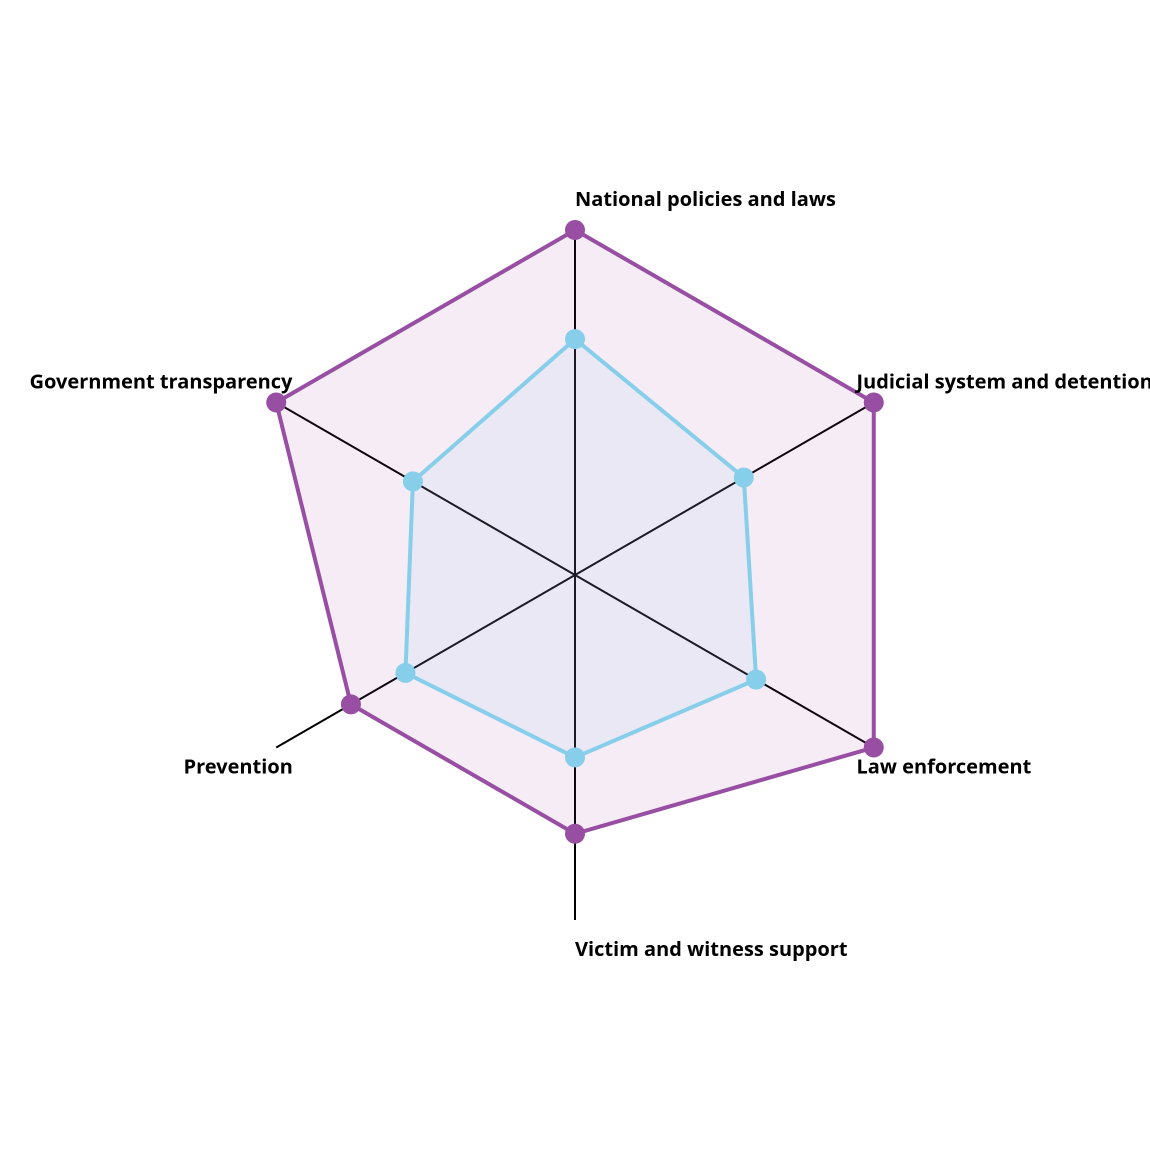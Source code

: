 {
    "$schema": "https://vega.github.io/schema/vega/v5.json",
    "description": "A radar chart example, showing multiple dimensions in a radial layout.",
    "width": 575,
    "height": 575,
    "padding": 115,
    "autosize": {"type": "none", "contains": "padding"},
  
    "signals": [
      {"name": "radius", "update": "width / 2"}
    ],
  
    "data": [
      {
        "name": "table",
        "values": [
          {"Country": "Australia", "category": "Government transparency", "value": 8.00},
          {"Country": "Australia", "category": "National policies and laws", "value": 8.00},
          {"Country": "Australia", "category": "Judicial system and detention", "value": 8.00},
          {"Country": "Australia", "category": "Law enforcement", "value": 8.00},
          {"Country": "Australia", "category": "Victim and witness support", "value": 6.00},
          {"Country": "Australia", "category": "Prevention", "value": 6.00},
          {"Country": "Rest of World", "category": "Government transparency", "value": 4.34},
          {"Country": "Rest of World", "category": "National policies and laws", "value": 5.47},
          {"Country": "Rest of World", "category": "Judicial system and detention", "value": 4.52},
          {"Country": "Rest of World", "category": "Law enforcement", "value": 4.85},
          {"Country": "Rest of World", "category": "Victim and witness support", "value": 4.23},
          {"Country": "Rest of World", "category": "Prevention", "value": 4.54}
        ]
      },
      {
        "name": "countries",
        "source": "table",
        "transform": [
          {
            "type": "aggregate",
            "groupby": ["category"]
          }
        ]
      }
    ],
  
    "scales": [
      {
        "name": "angular",
        "type": "point",
        "range": {"signal": "[-PI, PI]"},
        "padding": 0.5,
        "domain": {"data": "countries", "field": "category"}
      },
      {
        "name": "radial",
        "type": "linear",
        "range": {"signal": "[0, radius]"},
        "zero": true,
        "nice": false,
        "domain": {"data": "table", "field": "value"},
        "domainMin": 0
      },
      {
        "name": "color",
        "type": "ordinal",
        "domain": ["Australia", "Rest of World"],
        "range": ["#984ea3", "skyblue"]
      }
    ],

    "legends": [
      {
        "fill": "color",
        "title": "Country",
        "orient": "right",
        "encode": {
          "symbols": {
            "enter": {
              "fillOpacity": {"value": 0.8},
              "stroke": {"value": "transparent"}
            }
          }
        }
      }
    ],
  
    "encode": {
      "enter": {
        "x": {"signal": "radius"},
        "y": {"signal": "radius"}
      }
    },
  
    "marks": [
      {
        "type": "group",
        "name": "categories",
        "zindex": 1,
        "from": {
          "facet": {"data": "table", "name": "facet", "groupby": ["Country"]}
        },
        "marks": [
          {
            "type": "line",
            "name": "category-line",
            "from": {"data": "facet"},
            "encode": {
              "enter": {
                "interpolate": {"value": "linear-closed"},
                "x": {
                  "signal": "scale('radial', datum.value) * cos(scale('angular', datum.category))"
                },
                "y": {
                  "signal": "scale('radial', datum.value) * sin(scale('angular', datum.category))"
                },
                "stroke": {"scale": "color", "field": "Country"},
                "strokeWidth": {"value": 2},
                "fill": {"scale": "color", "field": "Country"}, 
                "fillOpacity": {"value": 0.1}
              }
            }
          },
          {
            "type": "symbol",  
            "from": {"data": "facet"},
            "encode": {
              "enter": {
                "x": {
                  "signal": "scale('radial', datum.value) * cos(scale('angular', datum.category))"
                },
                "y": {
                  "signal": "scale('radial', datum.value) * sin(scale('angular', datum.category))"
                },
                "fill": {"scale": "color", "field": "Country"},  
                "size": {"value": 100},
                "tooltip": {
                "signal": "datum.Country + ': ' + format(datum.value, '.2f')"
              }
              }
            }
          }
        ]
      },
      {
        "type": "rule",
        "name": "radial-grid",
        "from": {"data": "countries"},
        "zindex": 0,
        "encode": {
          "enter": {
            "x": {"value": 0},
            "y": {"value": 0},
            "x2": {"signal": "radius * cos(scale('angular', datum.category))"},
            "y2": {"signal": "radius * sin(scale('angular', datum.category))"},
            "stroke": {"value": "black"},
            "strokeWidth": {"value": 1}
          }
        }
      },
      {
        "type": "text",
        "name": "key-label",
        "from": {"data": "countries"},
        "zindex": 1,
        "encode": {
          "enter": {
            "x": {"signal": "(radius - 10) * cos(scale('angular', datum.category))"},
            "y": {"signal": "(radius + 10) * sin(scale('angular', datum.category))"},
            "text": {"field": "category"},
            "align": [
              {
                "test": "abs(scale('angular', datum.category)) > PI / 2",
                "value": "right"
              },
              {
                "value": "left"
              }
            ],
            "baseline": [
              {
                "test": "scale('angular', datum.category) > 0", "value": "top"
              },
              {
                "test": "scale('angular', datum.category) == 0", "value": "middle"
              },
              {
                "value": "bottom"
              }
            ],
            "fill": {"value": "black"},
            "fontWeight": {"value": "bold"},
            "fontSize": {"value": 10}
          }
        }
      }
    ]
  }